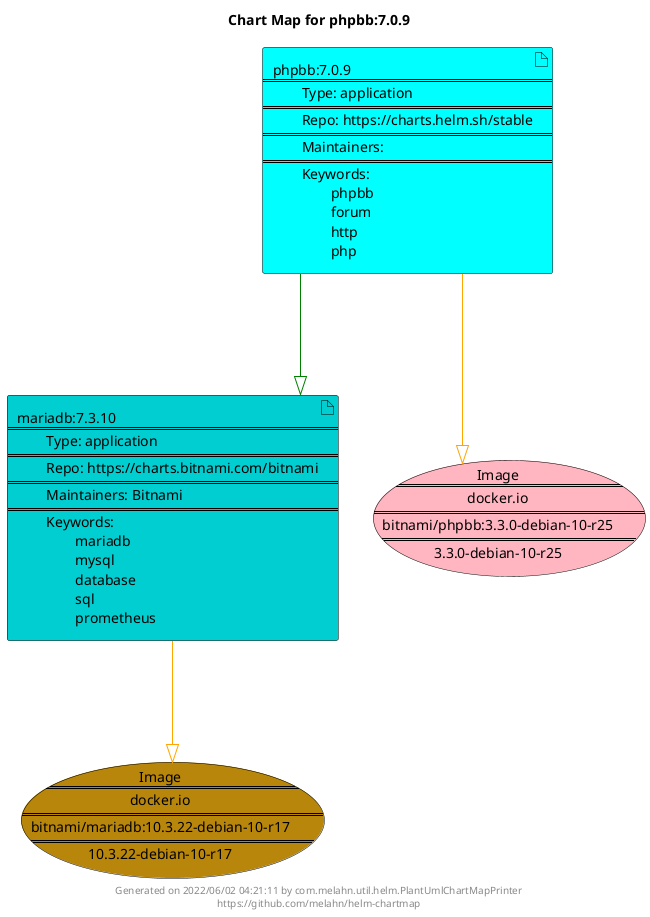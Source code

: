 @startuml
skinparam linetype ortho
skinparam backgroundColor white
skinparam usecaseBorderColor black
skinparam usecaseArrowColor LightSlateGray
skinparam artifactBorderColor black
skinparam artifactArrowColor LightSlateGray

title Chart Map for phpbb:7.0.9

'There are 2 referenced Helm Charts
artifact "mariadb:7.3.10\n====\n\tType: application\n====\n\tRepo: https://charts.bitnami.com/bitnami\n====\n\tMaintainers: Bitnami\n====\n\tKeywords: \n\t\tmariadb\n\t\tmysql\n\t\tdatabase\n\t\tsql\n\t\tprometheus" as mariadb_7_3_10 #DarkTurquoise
artifact "phpbb:7.0.9\n====\n\tType: application\n====\n\tRepo: https://charts.helm.sh/stable\n====\n\tMaintainers: \n====\n\tKeywords: \n\t\tphpbb\n\t\tforum\n\t\thttp\n\t\tphp" as phpbb_7_0_9 #Aqua

'There are 2 referenced Docker Images
usecase "Image\n====\ndocker.io\n====\nbitnami/mariadb:10.3.22-debian-10-r17\n====\n10.3.22-debian-10-r17" as docker_io_bitnami_mariadb_10_3_22_debian_10_r17 #DarkGoldenRod
usecase "Image\n====\ndocker.io\n====\nbitnami/phpbb:3.3.0-debian-10-r25\n====\n3.3.0-debian-10-r25" as docker_io_bitnami_phpbb_3_3_0_debian_10_r25 #LightPink

'Chart Dependencies
phpbb_7_0_9--[#green]-|>mariadb_7_3_10
mariadb_7_3_10--[#orange]-|>docker_io_bitnami_mariadb_10_3_22_debian_10_r17
phpbb_7_0_9--[#orange]-|>docker_io_bitnami_phpbb_3_3_0_debian_10_r25

center footer Generated on 2022/06/02 04:21:11 by com.melahn.util.helm.PlantUmlChartMapPrinter\nhttps://github.com/melahn/helm-chartmap
@enduml
